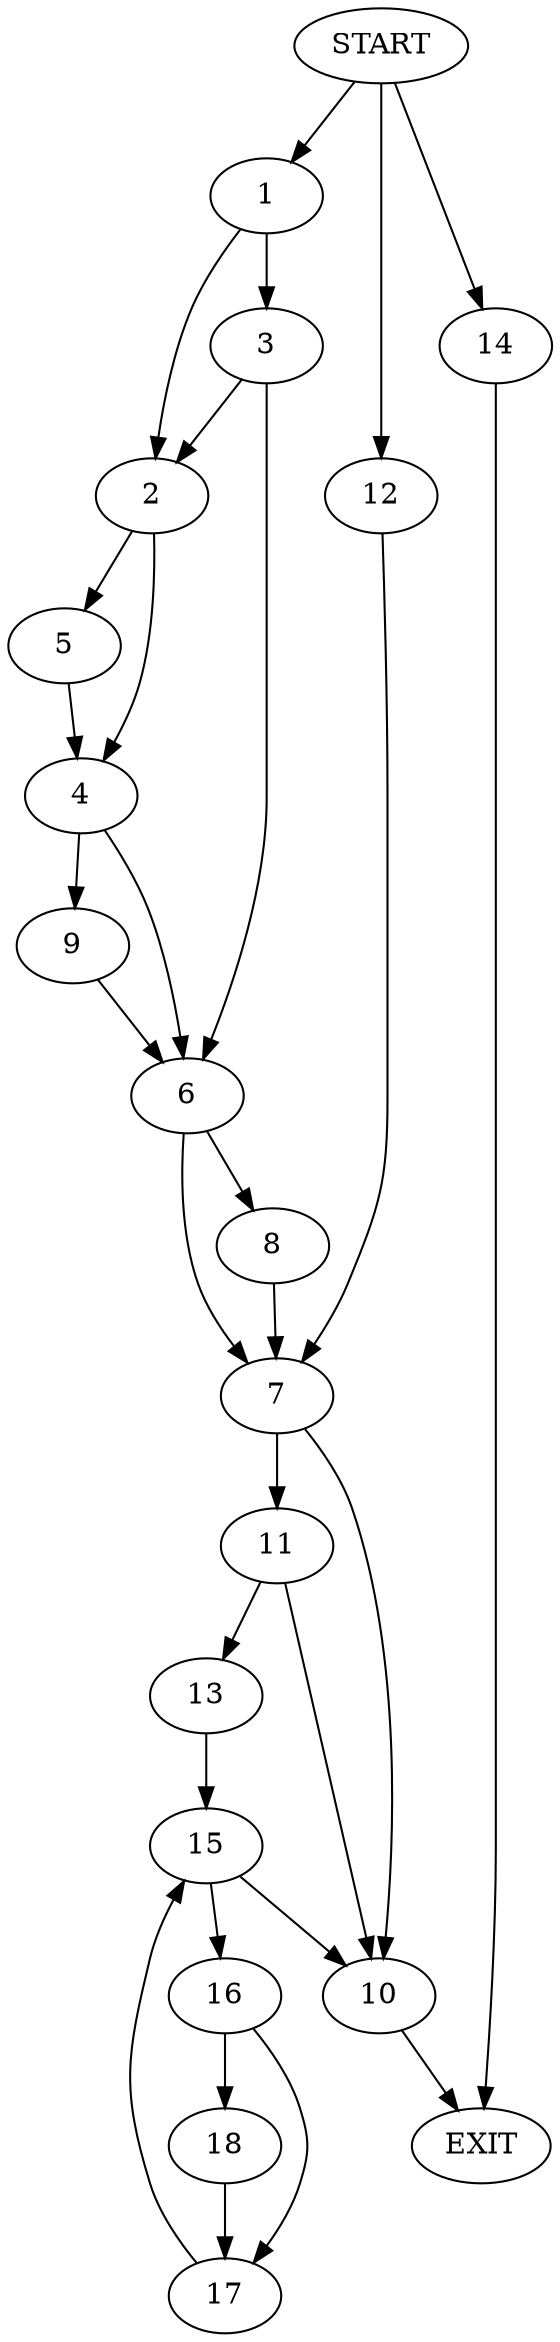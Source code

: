 digraph {
0 [label="START"]
19 [label="EXIT"]
0 -> 1
1 -> 2
1 -> 3
2 -> 4
2 -> 5
3 -> 2
3 -> 6
6 -> 7
6 -> 8
4 -> 9
4 -> 6
5 -> 4
9 -> 6
7 -> 10
7 -> 11
8 -> 7
0 -> 12
12 -> 7
11 -> 10
11 -> 13
10 -> 19
0 -> 14
14 -> 19
13 -> 15
15 -> 16
15 -> 10
16 -> 17
16 -> 18
17 -> 15
18 -> 17
}
